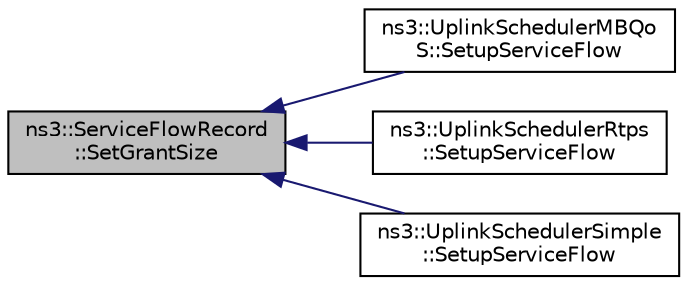 digraph "ns3::ServiceFlowRecord::SetGrantSize"
{
  edge [fontname="Helvetica",fontsize="10",labelfontname="Helvetica",labelfontsize="10"];
  node [fontname="Helvetica",fontsize="10",shape=record];
  rankdir="LR";
  Node1 [label="ns3::ServiceFlowRecord\l::SetGrantSize",height=0.2,width=0.4,color="black", fillcolor="grey75", style="filled", fontcolor="black"];
  Node1 -> Node2 [dir="back",color="midnightblue",fontsize="10",style="solid"];
  Node2 [label="ns3::UplinkSchedulerMBQo\lS::SetupServiceFlow",height=0.2,width=0.4,color="black", fillcolor="white", style="filled",URL="$d6/d45/classns3_1_1UplinkSchedulerMBQoS.html#aef30b9e41f2b8da83b467c6a8121b34d"];
  Node1 -> Node3 [dir="back",color="midnightblue",fontsize="10",style="solid"];
  Node3 [label="ns3::UplinkSchedulerRtps\l::SetupServiceFlow",height=0.2,width=0.4,color="black", fillcolor="white", style="filled",URL="$da/de2/classns3_1_1UplinkSchedulerRtps.html#ac44a9146c9928da245ebcf2c55a5c0d6"];
  Node1 -> Node4 [dir="back",color="midnightblue",fontsize="10",style="solid"];
  Node4 [label="ns3::UplinkSchedulerSimple\l::SetupServiceFlow",height=0.2,width=0.4,color="black", fillcolor="white", style="filled",URL="$d3/d6c/classns3_1_1UplinkSchedulerSimple.html#a88882b7e7a40a90dc2e9e7e1fb836004"];
}
